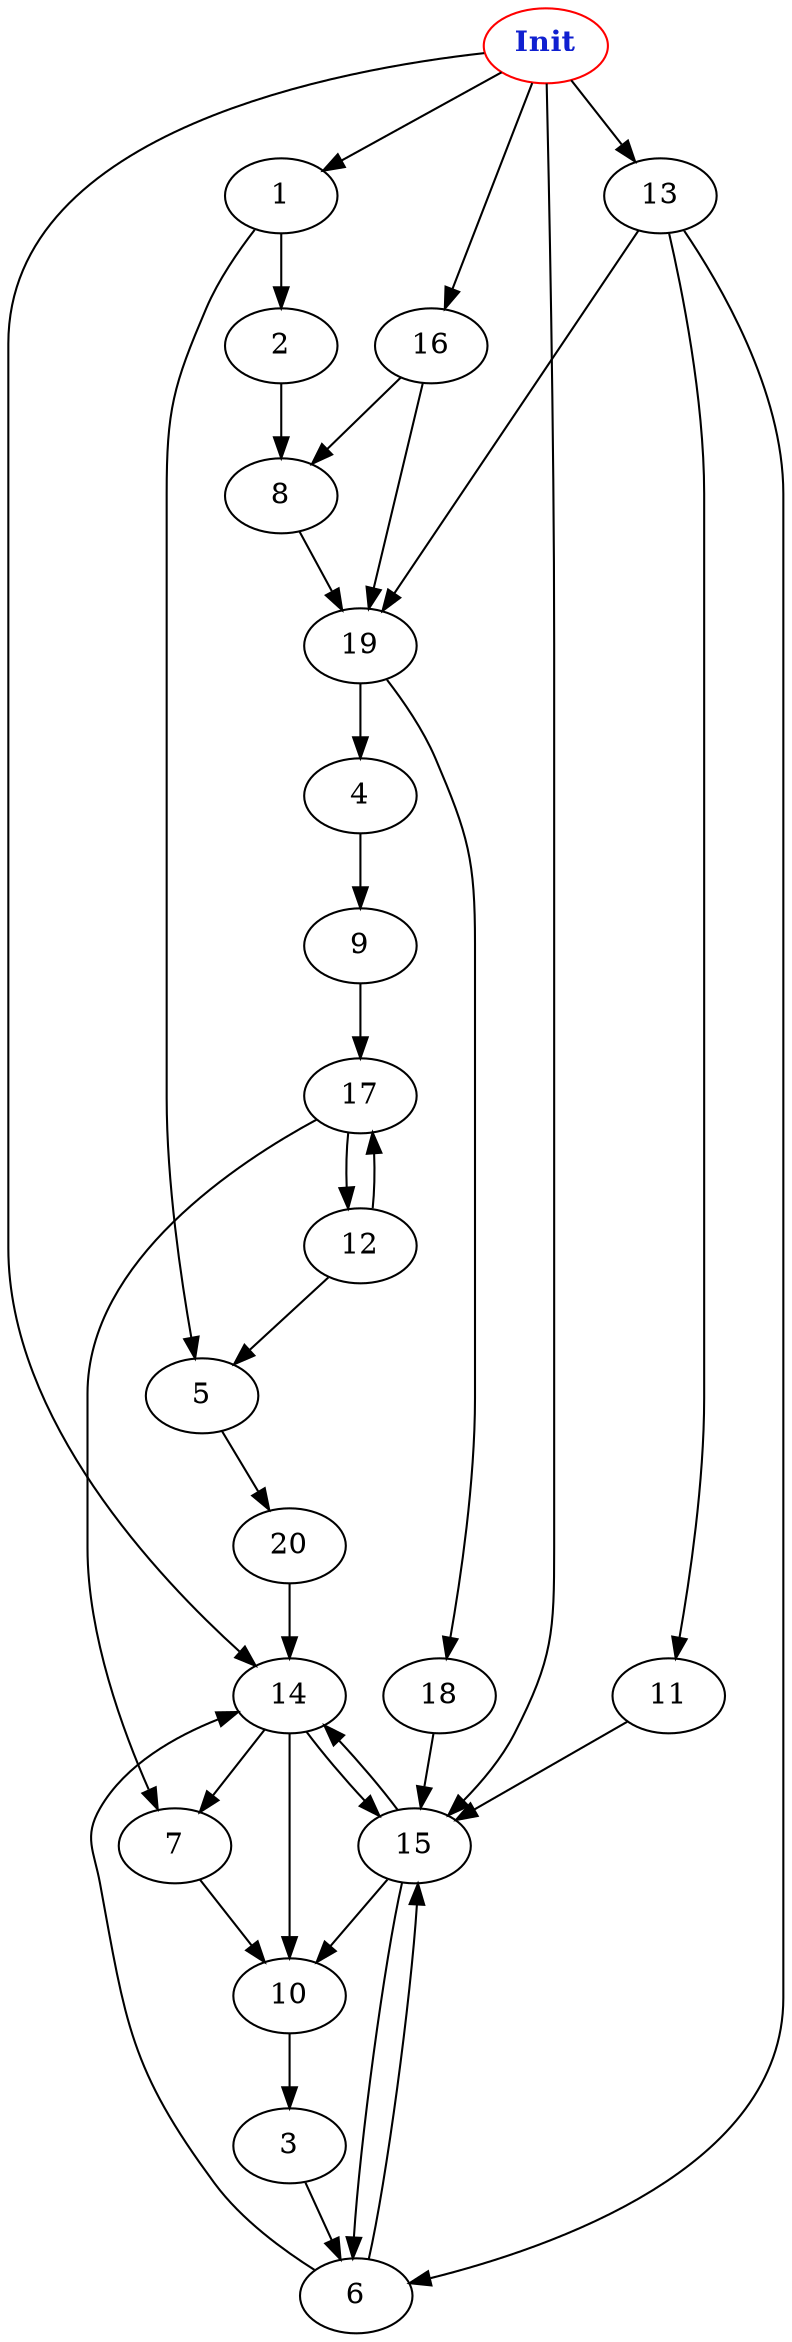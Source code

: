 digraph "Net Graph with 21 nodes" {
edge ["class"="link-class"]
"0" ["color"="red","label"=<<b>Init</b>>,"fontcolor"="#1020d0"]
"0" -> "14" ["weight"="1.0"]
"0" -> "15" ["weight"="4.0"]
"0" -> "16" ["weight"="7.0"]
"0" -> "1" ["weight"="2.0"]
"0" -> "13" ["weight"="9.0"]
"14" -> "15" ["weight"="7.0"]
"14" -> "10" ["weight"="9.0"]
"14" -> "7" ["weight"="2.0"]
"15" -> "14" ["weight"="5.0"]
"15" -> "6" ["weight"="3.0"]
"15" -> "10" ["weight"="4.0"]
"16" -> "19" ["weight"="1.0"]
"16" -> "8" ["weight"="7.0"]
"1" -> "2" ["weight"="8.0"]
"1" -> "5" ["weight"="8.0"]
"13" -> "19" ["weight"="5.0"]
"13" -> "6" ["weight"="1.0"]
"13" -> "11" ["weight"="1.0"]
"5" -> "20" ["weight"="2.0"]
"20" -> "14" ["weight"="3.0"]
"10" -> "3" ["weight"="5.0"]
"3" -> "6" ["weight"="5.0"]
"6" -> "14" ["weight"="2.0"]
"6" -> "15" ["weight"="3.0"]
"7" -> "10" ["weight"="2.0"]
"2" -> "8" ["weight"="9.0"]
"9" -> "17" ["weight"="4.0"]
"17" -> "7" ["weight"="2.0"]
"17" -> "12" ["weight"="1.0"]
"19" -> "4" ["weight"="8.0"]
"19" -> "18" ["weight"="1.0"]
"11" -> "15" ["weight"="3.0"]
"8" -> "19" ["weight"="1.0"]
"12" -> "17" ["weight"="4.0"]
"12" -> "5" ["weight"="1.0"]
"18" -> "15" ["weight"="3.0"]
"4" -> "9" ["weight"="8.0"]
}